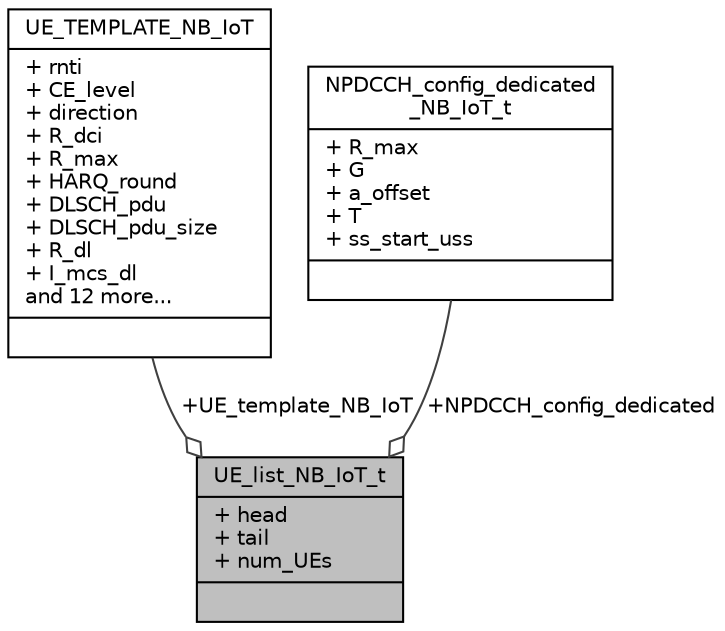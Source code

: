 digraph "UE_list_NB_IoT_t"
{
 // LATEX_PDF_SIZE
  edge [fontname="Helvetica",fontsize="10",labelfontname="Helvetica",labelfontsize="10"];
  node [fontname="Helvetica",fontsize="10",shape=record];
  Node1 [label="{UE_list_NB_IoT_t\n|+ head\l+ tail\l+ num_UEs\l|}",height=0.2,width=0.4,color="black", fillcolor="grey75", style="filled", fontcolor="black",tooltip="UE list used by eNB to order UEs/CC for scheduling."];
  Node2 -> Node1 [color="grey25",fontsize="10",style="solid",label=" +UE_template_NB_IoT" ,arrowhead="odiamond",fontname="Helvetica"];
  Node2 [label="{UE_TEMPLATE_NB_IoT\n|+ rnti\l+ CE_level\l+ direction\l+ R_dci\l+ R_max\l+ HARQ_round\l+ DLSCH_pdu\l+ DLSCH_pdu_size\l+ R_dl\l+ I_mcs_dl\land 12 more...\l|}",height=0.2,width=0.4,color="black", fillcolor="white", style="filled",URL="$structUE__TEMPLATE__NB__IoT.html",tooltip="eNB template for UE context information"];
  Node3 -> Node1 [color="grey25",fontsize="10",style="solid",label=" +NPDCCH_config_dedicated" ,arrowhead="odiamond",fontname="Helvetica"];
  Node3 [label="{NPDCCH_config_dedicated\l_NB_IoT_t\n|+ R_max\l+ G\l+ a_offset\l+ T\l+ ss_start_uss\l|}",height=0.2,width=0.4,color="black", fillcolor="white", style="filled",URL="$structNPDCCH__config__dedicated__NB__IoT__t.html",tooltip=" "];
}
